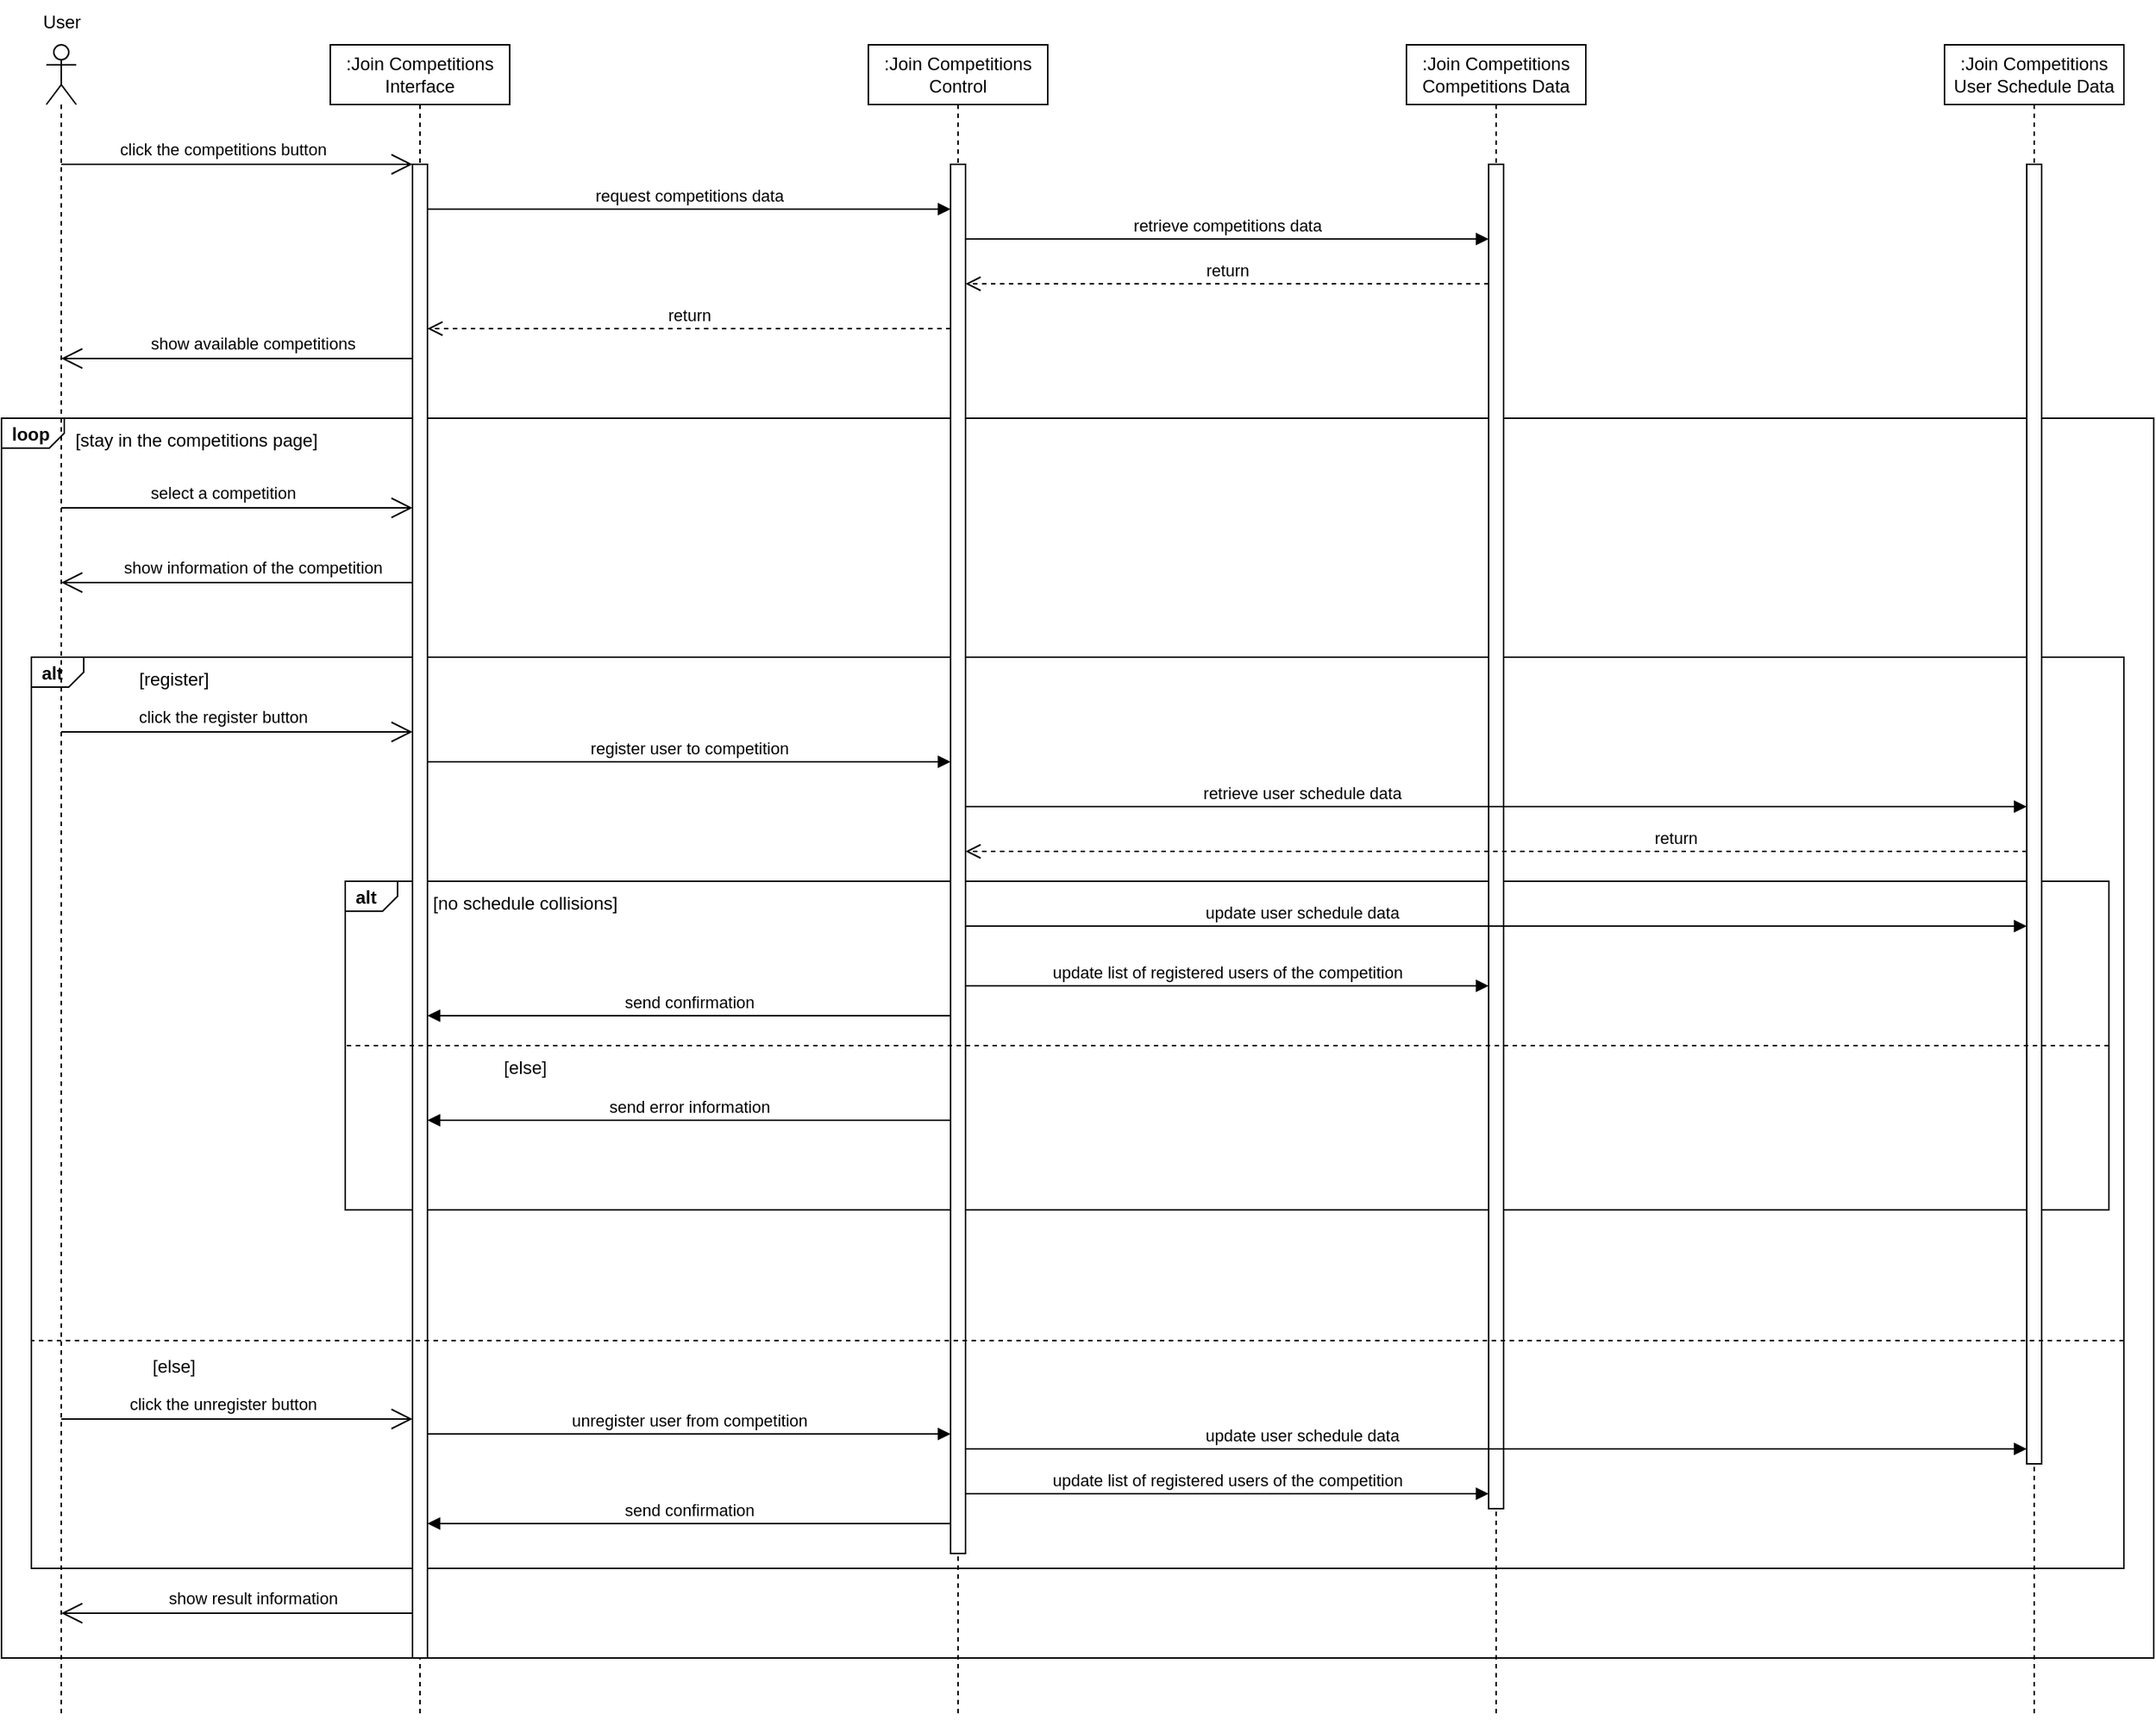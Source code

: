 <mxfile version="21.3.6" type="device">
  <diagram name="Page-1" id="2YBvvXClWsGukQMizWep">
    <mxGraphModel dx="1434" dy="768" grid="1" gridSize="10" guides="1" tooltips="1" connect="1" arrows="1" fold="1" page="1" pageScale="1" pageWidth="850" pageHeight="1100" math="0" shadow="0">
      <root>
        <mxCell id="0" />
        <mxCell id="1" parent="0" />
        <mxCell id="v0a0nheRFjh99HZHD-4i-7" value="&lt;div&gt;loop&lt;/div&gt;" style="strokeColor=inherit;fillColor=inherit;gradientColor=inherit;html=1;shape=mxgraph.sysml.package;labelX=42;fontStyle=1;align=left;verticalAlign=top;spacingLeft=5;spacingTop=-3;" parent="1" vertex="1">
          <mxGeometry y="290" width="1440" height="830" as="geometry" />
        </mxCell>
        <mxCell id="6cnVbwezWCwMNtFbRpUf-12" value="alt" style="strokeColor=inherit;fillColor=inherit;gradientColor=inherit;html=1;shape=mxgraph.sysml.package;labelX=35;fontStyle=1;align=left;verticalAlign=top;spacingLeft=5;spacingTop=-3;" parent="1" vertex="1">
          <mxGeometry x="20" y="450" width="1400" height="610" as="geometry" />
        </mxCell>
        <mxCell id="oCDfXMTGsqZa-L1loOJV-11" value="alt" style="strokeColor=inherit;fillColor=inherit;gradientColor=inherit;html=1;shape=mxgraph.sysml.package;labelX=35;fontStyle=1;align=left;verticalAlign=top;spacingLeft=5;spacingTop=-3;" vertex="1" parent="1">
          <mxGeometry x="230" y="600" width="1180" height="220" as="geometry" />
        </mxCell>
        <mxCell id="aM9ryv3xv72pqoxQDRHE-1" value="&lt;div&gt;:Join Competitions&lt;/div&gt;&lt;div&gt;Control&lt;br&gt;&lt;/div&gt;" style="shape=umlLifeline;perimeter=lifelinePerimeter;whiteSpace=wrap;html=1;container=0;dropTarget=0;collapsible=0;recursiveResize=0;outlineConnect=0;portConstraint=eastwest;newEdgeStyle={&quot;edgeStyle&quot;:&quot;elbowEdgeStyle&quot;,&quot;elbow&quot;:&quot;vertical&quot;,&quot;curved&quot;:0,&quot;rounded&quot;:0};" parent="1" vertex="1">
          <mxGeometry x="580" y="40" width="120" height="1120" as="geometry" />
        </mxCell>
        <mxCell id="aM9ryv3xv72pqoxQDRHE-2" value="" style="html=1;points=[];perimeter=orthogonalPerimeter;outlineConnect=0;targetShapes=umlLifeline;portConstraint=eastwest;newEdgeStyle={&quot;edgeStyle&quot;:&quot;elbowEdgeStyle&quot;,&quot;elbow&quot;:&quot;vertical&quot;,&quot;curved&quot;:0,&quot;rounded&quot;:0};" parent="aM9ryv3xv72pqoxQDRHE-1" vertex="1">
          <mxGeometry x="55" y="80" width="10" height="930" as="geometry" />
        </mxCell>
        <mxCell id="aM9ryv3xv72pqoxQDRHE-5" value="&lt;div&gt;:Join Competitions&lt;/div&gt;Competitions Data" style="shape=umlLifeline;perimeter=lifelinePerimeter;whiteSpace=wrap;html=1;container=0;dropTarget=0;collapsible=0;recursiveResize=0;outlineConnect=0;portConstraint=eastwest;newEdgeStyle={&quot;edgeStyle&quot;:&quot;elbowEdgeStyle&quot;,&quot;elbow&quot;:&quot;vertical&quot;,&quot;curved&quot;:0,&quot;rounded&quot;:0};" parent="1" vertex="1">
          <mxGeometry x="940" y="40" width="120" height="1120" as="geometry" />
        </mxCell>
        <mxCell id="aM9ryv3xv72pqoxQDRHE-6" value="" style="html=1;points=[];perimeter=orthogonalPerimeter;outlineConnect=0;targetShapes=umlLifeline;portConstraint=eastwest;newEdgeStyle={&quot;edgeStyle&quot;:&quot;elbowEdgeStyle&quot;,&quot;elbow&quot;:&quot;vertical&quot;,&quot;curved&quot;:0,&quot;rounded&quot;:0};" parent="aM9ryv3xv72pqoxQDRHE-5" vertex="1">
          <mxGeometry x="55" y="80" width="10" height="900" as="geometry" />
        </mxCell>
        <mxCell id="v0a0nheRFjh99HZHD-4i-1" value="" style="shape=umlLifeline;perimeter=lifelinePerimeter;whiteSpace=wrap;html=1;container=1;dropTarget=0;collapsible=0;recursiveResize=0;outlineConnect=0;portConstraint=eastwest;newEdgeStyle={&quot;edgeStyle&quot;:&quot;elbowEdgeStyle&quot;,&quot;elbow&quot;:&quot;vertical&quot;,&quot;curved&quot;:0,&quot;rounded&quot;:0};participant=umlActor;" parent="1" vertex="1">
          <mxGeometry x="30" y="40" width="20" height="1120" as="geometry" />
        </mxCell>
        <mxCell id="v0a0nheRFjh99HZHD-4i-2" value="&lt;div&gt;User&lt;/div&gt;" style="text;html=1;align=center;verticalAlign=middle;resizable=0;points=[];autosize=1;strokeColor=none;fillColor=none;" parent="1" vertex="1">
          <mxGeometry x="15" y="10" width="50" height="30" as="geometry" />
        </mxCell>
        <mxCell id="v0a0nheRFjh99HZHD-4i-17" value="&lt;div&gt;:Join Competitions&lt;/div&gt;Interface" style="shape=umlLifeline;perimeter=lifelinePerimeter;whiteSpace=wrap;html=1;container=1;dropTarget=0;collapsible=0;recursiveResize=0;outlineConnect=0;portConstraint=eastwest;newEdgeStyle={&quot;edgeStyle&quot;:&quot;elbowEdgeStyle&quot;,&quot;elbow&quot;:&quot;vertical&quot;,&quot;curved&quot;:0,&quot;rounded&quot;:0};" parent="1" vertex="1">
          <mxGeometry x="220" y="40" width="120" height="1120" as="geometry" />
        </mxCell>
        <mxCell id="v0a0nheRFjh99HZHD-4i-19" value="" style="html=1;points=[];perimeter=orthogonalPerimeter;outlineConnect=0;targetShapes=umlLifeline;portConstraint=eastwest;newEdgeStyle={&quot;edgeStyle&quot;:&quot;elbowEdgeStyle&quot;,&quot;elbow&quot;:&quot;vertical&quot;,&quot;curved&quot;:0,&quot;rounded&quot;:0};" parent="v0a0nheRFjh99HZHD-4i-17" vertex="1">
          <mxGeometry x="55" y="80" width="10" height="1000" as="geometry" />
        </mxCell>
        <mxCell id="v0a0nheRFjh99HZHD-4i-18" value="&lt;div&gt;:Join Competitions&lt;/div&gt;&lt;div&gt;User Schedule Data&lt;br&gt;&lt;/div&gt;" style="shape=umlLifeline;perimeter=lifelinePerimeter;whiteSpace=wrap;html=1;container=1;dropTarget=0;collapsible=0;recursiveResize=0;outlineConnect=0;portConstraint=eastwest;newEdgeStyle={&quot;edgeStyle&quot;:&quot;elbowEdgeStyle&quot;,&quot;elbow&quot;:&quot;vertical&quot;,&quot;curved&quot;:0,&quot;rounded&quot;:0};" parent="1" vertex="1">
          <mxGeometry x="1300" y="40" width="120" height="1120" as="geometry" />
        </mxCell>
        <mxCell id="oCDfXMTGsqZa-L1loOJV-4" value="" style="html=1;points=[];perimeter=orthogonalPerimeter;outlineConnect=0;targetShapes=umlLifeline;portConstraint=eastwest;newEdgeStyle={&quot;edgeStyle&quot;:&quot;elbowEdgeStyle&quot;,&quot;elbow&quot;:&quot;vertical&quot;,&quot;curved&quot;:0,&quot;rounded&quot;:0};" vertex="1" parent="v0a0nheRFjh99HZHD-4i-18">
          <mxGeometry x="55" y="80" width="10" height="870" as="geometry" />
        </mxCell>
        <mxCell id="v0a0nheRFjh99HZHD-4i-21" value="" style="endArrow=open;endFill=1;endSize=12;html=1;elbow=vertical;edgeStyle=elbowEdgeStyle;curved=0;rounded=0;" parent="1" source="v0a0nheRFjh99HZHD-4i-1" target="v0a0nheRFjh99HZHD-4i-19" edge="1">
          <mxGeometry width="160" relative="1" as="geometry">
            <mxPoint x="65" y="120" as="sourcePoint" />
            <mxPoint x="225" y="120" as="targetPoint" />
            <Array as="points">
              <mxPoint x="160" y="120" />
            </Array>
          </mxGeometry>
        </mxCell>
        <mxCell id="v0a0nheRFjh99HZHD-4i-23" value="click the competitions button" style="edgeLabel;html=1;align=center;verticalAlign=middle;resizable=0;points=[];" parent="v0a0nheRFjh99HZHD-4i-21" vertex="1" connectable="0">
          <mxGeometry x="-0.087" y="3" relative="1" as="geometry">
            <mxPoint y="-7" as="offset" />
          </mxGeometry>
        </mxCell>
        <mxCell id="v0a0nheRFjh99HZHD-4i-24" value="request competitions data" style="html=1;verticalAlign=bottom;endArrow=block;edgeStyle=elbowEdgeStyle;elbow=vertical;curved=0;rounded=0;" parent="1" source="v0a0nheRFjh99HZHD-4i-19" target="aM9ryv3xv72pqoxQDRHE-2" edge="1">
          <mxGeometry width="80" relative="1" as="geometry">
            <mxPoint x="350" y="140" as="sourcePoint" />
            <mxPoint x="430" y="140" as="targetPoint" />
            <Array as="points">
              <mxPoint x="460" y="150" />
            </Array>
          </mxGeometry>
        </mxCell>
        <mxCell id="v0a0nheRFjh99HZHD-4i-25" value="retrieve competitions data" style="html=1;verticalAlign=bottom;endArrow=block;edgeStyle=elbowEdgeStyle;elbow=vertical;curved=0;rounded=0;" parent="1" source="aM9ryv3xv72pqoxQDRHE-2" target="aM9ryv3xv72pqoxQDRHE-6" edge="1">
          <mxGeometry width="80" relative="1" as="geometry">
            <mxPoint x="760" y="180" as="sourcePoint" />
            <mxPoint x="840" y="180" as="targetPoint" />
            <Array as="points">
              <mxPoint x="810" y="170" />
            </Array>
          </mxGeometry>
        </mxCell>
        <mxCell id="v0a0nheRFjh99HZHD-4i-26" value="return" style="html=1;verticalAlign=bottom;endArrow=open;dashed=1;endSize=8;edgeStyle=elbowEdgeStyle;elbow=vertical;curved=0;rounded=0;" parent="1" source="aM9ryv3xv72pqoxQDRHE-6" target="aM9ryv3xv72pqoxQDRHE-2" edge="1">
          <mxGeometry relative="1" as="geometry">
            <mxPoint x="860" y="220" as="sourcePoint" />
            <mxPoint x="780" y="220" as="targetPoint" />
            <Array as="points">
              <mxPoint x="820" y="200" />
            </Array>
          </mxGeometry>
        </mxCell>
        <mxCell id="v0a0nheRFjh99HZHD-4i-28" value="return" style="html=1;verticalAlign=bottom;endArrow=open;dashed=1;endSize=8;edgeStyle=elbowEdgeStyle;elbow=vertical;curved=0;rounded=0;" parent="1" source="aM9ryv3xv72pqoxQDRHE-2" target="v0a0nheRFjh99HZHD-4i-19" edge="1">
          <mxGeometry relative="1" as="geometry">
            <mxPoint x="500" y="250" as="sourcePoint" />
            <mxPoint x="420" y="250" as="targetPoint" />
            <Array as="points">
              <mxPoint x="460" y="230" />
            </Array>
          </mxGeometry>
        </mxCell>
        <mxCell id="v0a0nheRFjh99HZHD-4i-29" value="" style="endArrow=open;endFill=1;endSize=12;html=1;elbow=vertical;edgeStyle=elbowEdgeStyle;curved=0;rounded=0;" parent="1" source="v0a0nheRFjh99HZHD-4i-19" target="v0a0nheRFjh99HZHD-4i-1" edge="1">
          <mxGeometry width="160" relative="1" as="geometry">
            <mxPoint x="275" y="250" as="sourcePoint" />
            <mxPoint x="40" y="250" as="targetPoint" />
            <Array as="points">
              <mxPoint x="160" y="250" />
            </Array>
          </mxGeometry>
        </mxCell>
        <mxCell id="v0a0nheRFjh99HZHD-4i-30" value="show available competitions" style="edgeLabel;html=1;align=center;verticalAlign=middle;resizable=0;points=[];" parent="v0a0nheRFjh99HZHD-4i-29" vertex="1" connectable="0">
          <mxGeometry x="-0.087" y="3" relative="1" as="geometry">
            <mxPoint y="-13" as="offset" />
          </mxGeometry>
        </mxCell>
        <mxCell id="6cnVbwezWCwMNtFbRpUf-1" value="[stay in the competitions page]" style="text;html=1;align=center;verticalAlign=middle;resizable=0;points=[];autosize=1;strokeColor=none;fillColor=none;" parent="1" vertex="1">
          <mxGeometry x="40" y="290" width="180" height="30" as="geometry" />
        </mxCell>
        <mxCell id="6cnVbwezWCwMNtFbRpUf-2" value="" style="endArrow=open;endFill=1;endSize=12;html=1;elbow=vertical;edgeStyle=elbowEdgeStyle;curved=0;rounded=0;" parent="1" source="v0a0nheRFjh99HZHD-4i-1" target="v0a0nheRFjh99HZHD-4i-19" edge="1">
          <mxGeometry width="160" relative="1" as="geometry">
            <mxPoint x="40" y="350" as="sourcePoint" />
            <mxPoint x="275" y="350" as="targetPoint" />
            <Array as="points">
              <mxPoint x="160" y="350" />
            </Array>
          </mxGeometry>
        </mxCell>
        <mxCell id="6cnVbwezWCwMNtFbRpUf-3" value="select a competition" style="edgeLabel;html=1;align=center;verticalAlign=middle;resizable=0;points=[];" parent="6cnVbwezWCwMNtFbRpUf-2" vertex="1" connectable="0">
          <mxGeometry x="-0.087" y="3" relative="1" as="geometry">
            <mxPoint y="-7" as="offset" />
          </mxGeometry>
        </mxCell>
        <mxCell id="6cnVbwezWCwMNtFbRpUf-6" value="" style="endArrow=open;endFill=1;endSize=12;html=1;elbow=vertical;edgeStyle=elbowEdgeStyle;curved=0;rounded=0;" parent="1" source="v0a0nheRFjh99HZHD-4i-19" target="v0a0nheRFjh99HZHD-4i-1" edge="1">
          <mxGeometry width="160" relative="1" as="geometry">
            <mxPoint x="275" y="400" as="sourcePoint" />
            <mxPoint x="40" y="400" as="targetPoint" />
            <Array as="points">
              <mxPoint x="160" y="400" />
            </Array>
          </mxGeometry>
        </mxCell>
        <mxCell id="6cnVbwezWCwMNtFbRpUf-7" value="show information of the competition" style="edgeLabel;html=1;align=center;verticalAlign=middle;resizable=0;points=[];" parent="6cnVbwezWCwMNtFbRpUf-6" vertex="1" connectable="0">
          <mxGeometry x="-0.087" y="3" relative="1" as="geometry">
            <mxPoint y="-13" as="offset" />
          </mxGeometry>
        </mxCell>
        <mxCell id="6cnVbwezWCwMNtFbRpUf-16" value="" style="strokeColor=inherit;fillColor=inherit;gradientColor=inherit;endArrow=none;html=1;edgeStyle=none;dashed=1;rounded=0;entryX=0;entryY=0.75;entryDx=0;entryDy=0;entryPerimeter=0;exitX=1;exitY=0.75;exitDx=0;exitDy=0;exitPerimeter=0;" parent="1" source="6cnVbwezWCwMNtFbRpUf-12" target="6cnVbwezWCwMNtFbRpUf-12" edge="1">
          <mxGeometry relative="1" as="geometry">
            <mxPoint x="480" y="930" as="targetPoint" />
            <mxPoint x="680" y="930" as="sourcePoint" />
          </mxGeometry>
        </mxCell>
        <mxCell id="6cnVbwezWCwMNtFbRpUf-22" value="[register]" style="text;html=1;align=center;verticalAlign=middle;resizable=0;points=[];autosize=1;strokeColor=none;fillColor=none;" parent="1" vertex="1">
          <mxGeometry x="80" y="450" width="70" height="30" as="geometry" />
        </mxCell>
        <mxCell id="6cnVbwezWCwMNtFbRpUf-24" value="[else]" style="text;html=1;align=center;verticalAlign=middle;resizable=0;points=[];autosize=1;strokeColor=none;fillColor=none;" parent="1" vertex="1">
          <mxGeometry x="90" y="910" width="50" height="30" as="geometry" />
        </mxCell>
        <mxCell id="oCDfXMTGsqZa-L1loOJV-1" value="" style="endArrow=open;endFill=1;endSize=12;html=1;elbow=vertical;edgeStyle=elbowEdgeStyle;curved=0;rounded=0;" edge="1" parent="1" source="v0a0nheRFjh99HZHD-4i-1" target="v0a0nheRFjh99HZHD-4i-19">
          <mxGeometry width="160" relative="1" as="geometry">
            <mxPoint x="40" y="500" as="sourcePoint" />
            <mxPoint x="275" y="500" as="targetPoint" />
            <Array as="points">
              <mxPoint x="160" y="500" />
            </Array>
          </mxGeometry>
        </mxCell>
        <mxCell id="oCDfXMTGsqZa-L1loOJV-2" value="click the register button" style="edgeLabel;html=1;align=center;verticalAlign=middle;resizable=0;points=[];" vertex="1" connectable="0" parent="oCDfXMTGsqZa-L1loOJV-1">
          <mxGeometry x="-0.087" y="3" relative="1" as="geometry">
            <mxPoint y="-7" as="offset" />
          </mxGeometry>
        </mxCell>
        <mxCell id="oCDfXMTGsqZa-L1loOJV-3" value="register user to competition" style="html=1;verticalAlign=bottom;endArrow=block;edgeStyle=elbowEdgeStyle;elbow=vertical;curved=0;rounded=0;" edge="1" parent="1" source="v0a0nheRFjh99HZHD-4i-19" target="aM9ryv3xv72pqoxQDRHE-2">
          <mxGeometry width="80" relative="1" as="geometry">
            <mxPoint x="410" y="530" as="sourcePoint" />
            <mxPoint x="490" y="530" as="targetPoint" />
            <Array as="points">
              <mxPoint x="460" y="520" />
            </Array>
          </mxGeometry>
        </mxCell>
        <mxCell id="oCDfXMTGsqZa-L1loOJV-5" value="retrieve user schedule data" style="html=1;verticalAlign=bottom;endArrow=block;edgeStyle=elbowEdgeStyle;elbow=vertical;curved=0;rounded=0;" edge="1" parent="1" source="aM9ryv3xv72pqoxQDRHE-2" target="oCDfXMTGsqZa-L1loOJV-4">
          <mxGeometry x="-0.366" width="80" relative="1" as="geometry">
            <mxPoint x="910" y="570" as="sourcePoint" />
            <mxPoint x="990" y="570" as="targetPoint" />
            <Array as="points">
              <mxPoint x="1000" y="550" />
            </Array>
            <mxPoint as="offset" />
          </mxGeometry>
        </mxCell>
        <mxCell id="oCDfXMTGsqZa-L1loOJV-6" value="return" style="html=1;verticalAlign=bottom;endArrow=open;dashed=1;endSize=8;edgeStyle=elbowEdgeStyle;elbow=vertical;curved=0;rounded=0;" edge="1" parent="1" source="oCDfXMTGsqZa-L1loOJV-4" target="aM9ryv3xv72pqoxQDRHE-2">
          <mxGeometry x="-0.338" relative="1" as="geometry">
            <mxPoint x="1060" y="600" as="sourcePoint" />
            <mxPoint x="980" y="600" as="targetPoint" />
            <Array as="points">
              <mxPoint x="1000" y="580" />
            </Array>
            <mxPoint as="offset" />
          </mxGeometry>
        </mxCell>
        <mxCell id="oCDfXMTGsqZa-L1loOJV-15" value="" style="strokeColor=inherit;fillColor=inherit;gradientColor=inherit;endArrow=none;html=1;edgeStyle=none;dashed=1;rounded=0;entryX=0;entryY=0.5;entryDx=0;entryDy=0;entryPerimeter=0;exitX=1;exitY=0.5;exitDx=0;exitDy=0;exitPerimeter=0;" edge="1" parent="1" source="oCDfXMTGsqZa-L1loOJV-11" target="oCDfXMTGsqZa-L1loOJV-11">
          <mxGeometry relative="1" as="geometry">
            <mxPoint x="460" y="1150" as="targetPoint" />
            <mxPoint x="660" y="1150" as="sourcePoint" />
          </mxGeometry>
        </mxCell>
        <mxCell id="oCDfXMTGsqZa-L1loOJV-21" value="[no schedule collisions]" style="text;html=1;align=center;verticalAlign=middle;resizable=0;points=[];autosize=1;strokeColor=none;fillColor=none;" vertex="1" parent="1">
          <mxGeometry x="275" y="600" width="150" height="30" as="geometry" />
        </mxCell>
        <mxCell id="oCDfXMTGsqZa-L1loOJV-22" value="send confirmation" style="html=1;verticalAlign=bottom;endArrow=block;edgeStyle=elbowEdgeStyle;elbow=vertical;curved=0;rounded=0;" edge="1" parent="1" source="aM9ryv3xv72pqoxQDRHE-2" target="v0a0nheRFjh99HZHD-4i-19">
          <mxGeometry width="80" relative="1" as="geometry">
            <mxPoint x="480" y="650" as="sourcePoint" />
            <mxPoint x="400" y="650" as="targetPoint" />
            <Array as="points">
              <mxPoint x="470" y="690" />
            </Array>
          </mxGeometry>
        </mxCell>
        <mxCell id="oCDfXMTGsqZa-L1loOJV-23" value="update user schedule data" style="html=1;verticalAlign=bottom;endArrow=block;edgeStyle=elbowEdgeStyle;elbow=vertical;curved=0;rounded=0;" edge="1" parent="1" source="aM9ryv3xv72pqoxQDRHE-2">
          <mxGeometry x="-0.366" width="80" relative="1" as="geometry">
            <mxPoint x="645" y="630" as="sourcePoint" />
            <mxPoint x="1355" y="630" as="targetPoint" />
            <Array as="points">
              <mxPoint x="1000" y="630" />
            </Array>
            <mxPoint as="offset" />
          </mxGeometry>
        </mxCell>
        <mxCell id="oCDfXMTGsqZa-L1loOJV-25" value="update list of registered users of the competition" style="html=1;verticalAlign=bottom;endArrow=block;edgeStyle=elbowEdgeStyle;elbow=vertical;curved=0;rounded=0;" edge="1" parent="1" source="aM9ryv3xv72pqoxQDRHE-2" target="aM9ryv3xv72pqoxQDRHE-6">
          <mxGeometry width="80" relative="1" as="geometry">
            <mxPoint x="770" y="670" as="sourcePoint" />
            <mxPoint x="850" y="670" as="targetPoint" />
            <Array as="points">
              <mxPoint x="820" y="670" />
            </Array>
          </mxGeometry>
        </mxCell>
        <mxCell id="oCDfXMTGsqZa-L1loOJV-26" value="send error information" style="html=1;verticalAlign=bottom;endArrow=block;edgeStyle=elbowEdgeStyle;elbow=vertical;curved=0;rounded=0;" edge="1" parent="1" source="aM9ryv3xv72pqoxQDRHE-2" target="v0a0nheRFjh99HZHD-4i-19">
          <mxGeometry width="80" relative="1" as="geometry">
            <mxPoint x="580" y="740" as="sourcePoint" />
            <mxPoint x="500" y="740" as="targetPoint" />
            <Array as="points">
              <mxPoint x="460" y="760" />
            </Array>
          </mxGeometry>
        </mxCell>
        <mxCell id="oCDfXMTGsqZa-L1loOJV-27" value="[else]" style="text;html=1;align=center;verticalAlign=middle;resizable=0;points=[];autosize=1;strokeColor=none;fillColor=none;" vertex="1" parent="1">
          <mxGeometry x="325" y="710" width="50" height="30" as="geometry" />
        </mxCell>
        <mxCell id="oCDfXMTGsqZa-L1loOJV-28" value="" style="endArrow=open;endFill=1;endSize=12;html=1;elbow=vertical;edgeStyle=elbowEdgeStyle;curved=0;rounded=0;" edge="1" parent="1" source="v0a0nheRFjh99HZHD-4i-1" target="v0a0nheRFjh99HZHD-4i-19">
          <mxGeometry width="160" relative="1" as="geometry">
            <mxPoint x="40" y="930" as="sourcePoint" />
            <mxPoint x="275" y="930" as="targetPoint" />
            <Array as="points">
              <mxPoint x="160" y="960" />
              <mxPoint x="160" y="930" />
            </Array>
          </mxGeometry>
        </mxCell>
        <mxCell id="oCDfXMTGsqZa-L1loOJV-29" value="click the unregister button" style="edgeLabel;html=1;align=center;verticalAlign=middle;resizable=0;points=[];" vertex="1" connectable="0" parent="oCDfXMTGsqZa-L1loOJV-28">
          <mxGeometry x="-0.087" y="3" relative="1" as="geometry">
            <mxPoint y="-7" as="offset" />
          </mxGeometry>
        </mxCell>
        <mxCell id="oCDfXMTGsqZa-L1loOJV-30" value="unregister user from competition" style="html=1;verticalAlign=bottom;endArrow=block;edgeStyle=elbowEdgeStyle;elbow=vertical;curved=0;rounded=0;" edge="1" parent="1" source="v0a0nheRFjh99HZHD-4i-19" target="aM9ryv3xv72pqoxQDRHE-2">
          <mxGeometry width="80" relative="1" as="geometry">
            <mxPoint x="430" y="950" as="sourcePoint" />
            <mxPoint x="510" y="950" as="targetPoint" />
            <Array as="points">
              <mxPoint x="460" y="970" />
            </Array>
          </mxGeometry>
        </mxCell>
        <mxCell id="oCDfXMTGsqZa-L1loOJV-31" value="update user schedule data" style="html=1;verticalAlign=bottom;endArrow=block;edgeStyle=elbowEdgeStyle;elbow=vertical;curved=0;rounded=0;" edge="1" parent="1" source="aM9ryv3xv72pqoxQDRHE-2" target="oCDfXMTGsqZa-L1loOJV-4">
          <mxGeometry x="-0.366" width="80" relative="1" as="geometry">
            <mxPoint x="645" y="960" as="sourcePoint" />
            <mxPoint x="1355" y="960" as="targetPoint" />
            <Array as="points">
              <mxPoint x="1000" y="980" />
            </Array>
            <mxPoint as="offset" />
          </mxGeometry>
        </mxCell>
        <mxCell id="oCDfXMTGsqZa-L1loOJV-34" value="update list of registered users of the competition" style="html=1;verticalAlign=bottom;endArrow=block;edgeStyle=elbowEdgeStyle;elbow=vertical;curved=0;rounded=0;" edge="1" parent="1" source="aM9ryv3xv72pqoxQDRHE-2" target="aM9ryv3xv72pqoxQDRHE-6">
          <mxGeometry width="80" relative="1" as="geometry">
            <mxPoint x="780" y="990" as="sourcePoint" />
            <mxPoint x="860" y="990" as="targetPoint" />
            <Array as="points">
              <mxPoint x="830" y="1010" />
            </Array>
          </mxGeometry>
        </mxCell>
        <mxCell id="oCDfXMTGsqZa-L1loOJV-35" value="send confirmation" style="html=1;verticalAlign=bottom;endArrow=block;edgeStyle=elbowEdgeStyle;elbow=vertical;curved=0;rounded=0;" edge="1" parent="1" source="aM9ryv3xv72pqoxQDRHE-2" target="v0a0nheRFjh99HZHD-4i-19">
          <mxGeometry width="80" relative="1" as="geometry">
            <mxPoint x="520" y="1020" as="sourcePoint" />
            <mxPoint x="440" y="1020" as="targetPoint" />
            <Array as="points">
              <mxPoint x="470" y="1030" />
            </Array>
          </mxGeometry>
        </mxCell>
        <mxCell id="oCDfXMTGsqZa-L1loOJV-37" value="" style="endArrow=open;endFill=1;endSize=12;html=1;elbow=vertical;edgeStyle=elbowEdgeStyle;curved=0;rounded=0;" edge="1" parent="1" source="v0a0nheRFjh99HZHD-4i-19" target="v0a0nheRFjh99HZHD-4i-1">
          <mxGeometry width="160" relative="1" as="geometry">
            <mxPoint x="275" y="1110" as="sourcePoint" />
            <mxPoint x="40" y="1110" as="targetPoint" />
            <Array as="points">
              <mxPoint x="160" y="1090" />
            </Array>
          </mxGeometry>
        </mxCell>
        <mxCell id="oCDfXMTGsqZa-L1loOJV-38" value="show result information" style="edgeLabel;html=1;align=center;verticalAlign=middle;resizable=0;points=[];" vertex="1" connectable="0" parent="oCDfXMTGsqZa-L1loOJV-37">
          <mxGeometry x="-0.087" y="3" relative="1" as="geometry">
            <mxPoint y="-13" as="offset" />
          </mxGeometry>
        </mxCell>
      </root>
    </mxGraphModel>
  </diagram>
</mxfile>

